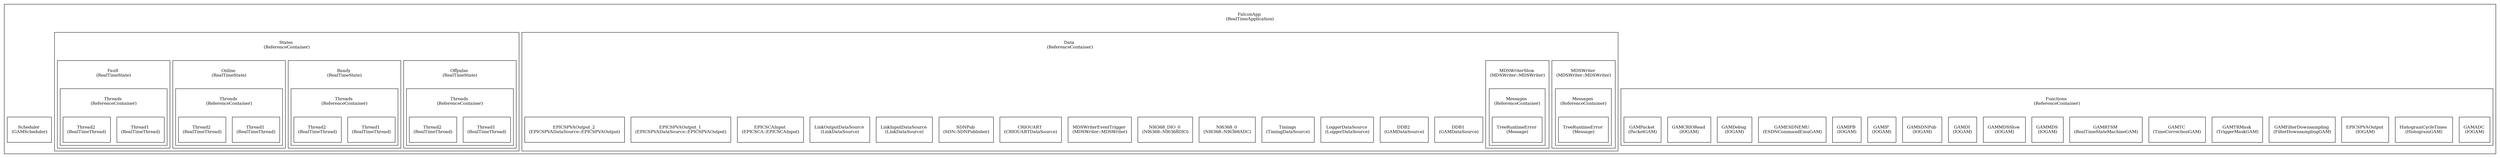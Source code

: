 digraph G {
bgcolor=white
subgraph cluster_FalconApp {
label=<<TABLE border="0" cellborder="0"><TR><TD width="60" height="60"><font point-size="12">FalconApp <BR/>(RealTimeApplication)</font></TD></TR></TABLE>>
subgraph cluster_FalconAppFunctions {
label=<<TABLE border="0" cellborder="0"><TR><TD width="60" height="60"><font point-size="12">Functions <BR/>(ReferenceContainer)</font></TD></TR></TABLE>>
FalconAppFunctionsGAMADC [shape=record, style=filled, fillcolor=white, color=black,label=<<TABLE border="0" cellborder="0"><TR><TD width="60" height="60"><font point-size="12">GAMADC <BR/>(IOGAM)</font></TD></TR></TABLE>>]
FalconAppFunctionsHistogramCycleTimes [shape=record, style=filled, fillcolor=white, color=black,label=<<TABLE border="0" cellborder="0"><TR><TD width="60" height="60"><font point-size="12">HistogramCycleTimes <BR/>(HistogramGAM)</font></TD></TR></TABLE>>]
FalconAppFunctionsEPICSPVAOutput [shape=record, style=filled, fillcolor=white, color=black,label=<<TABLE border="0" cellborder="0"><TR><TD width="60" height="60"><font point-size="12">EPICSPVAOutput <BR/>(IOGAM)</font></TD></TR></TABLE>>]
FalconAppFunctionsGAMFilterDownsampling [shape=record, style=filled, fillcolor=white, color=black,label=<<TABLE border="0" cellborder="0"><TR><TD width="60" height="60"><font point-size="12">GAMFilterDownsampling <BR/>(FilterDownsamplingGAM)</font></TD></TR></TABLE>>]
FalconAppFunctionsGAMTRMask [shape=record, style=filled, fillcolor=white, color=black,label=<<TABLE border="0" cellborder="0"><TR><TD width="60" height="60"><font point-size="12">GAMTRMask <BR/>(TriggerMaskGAM)</font></TD></TR></TABLE>>]
FalconAppFunctionsGAMTC [shape=record, style=filled, fillcolor=white, color=black,label=<<TABLE border="0" cellborder="0"><TR><TD width="60" height="60"><font point-size="12">GAMTC <BR/>(TimeCorrectionGAM)</font></TD></TR></TABLE>>]
FalconAppFunctionsGAMRTSM [shape=record, style=filled, fillcolor=white, color=black,label=<<TABLE border="0" cellborder="0"><TR><TD width="60" height="60"><font point-size="12">GAMRTSM <BR/>(RealTimeStateMachineGAM)</font></TD></TR></TABLE>>]
FalconAppFunctionsGAMMDS [shape=record, style=filled, fillcolor=white, color=black,label=<<TABLE border="0" cellborder="0"><TR><TD width="60" height="60"><font point-size="12">GAMMDS <BR/>(IOGAM)</font></TD></TR></TABLE>>]
FalconAppFunctionsGAMMDSSlow [shape=record, style=filled, fillcolor=white, color=black,label=<<TABLE border="0" cellborder="0"><TR><TD width="60" height="60"><font point-size="12">GAMMDSSlow <BR/>(IOGAM)</font></TD></TR></TABLE>>]
FalconAppFunctionsGAMDI [shape=record, style=filled, fillcolor=white, color=black,label=<<TABLE border="0" cellborder="0"><TR><TD width="60" height="60"><font point-size="12">GAMDI <BR/>(IOGAM)</font></TD></TR></TABLE>>]
FalconAppFunctionsGAMSDNPub [shape=record, style=filled, fillcolor=white, color=black,label=<<TABLE border="0" cellborder="0"><TR><TD width="60" height="60"><font point-size="12">GAMSDNPub <BR/>(IOGAM)</font></TD></TR></TABLE>>]
FalconAppFunctionsGAMIP [shape=record, style=filled, fillcolor=white, color=black,label=<<TABLE border="0" cellborder="0"><TR><TD width="60" height="60"><font point-size="12">GAMIP <BR/>(IOGAM)</font></TD></TR></TABLE>>]
FalconAppFunctionsGAMIPB [shape=record, style=filled, fillcolor=white, color=black,label=<<TABLE border="0" cellborder="0"><TR><TD width="60" height="60"><font point-size="12">GAMIPB <BR/>(IOGAM)</font></TD></TR></TABLE>>]
FalconAppFunctionsGAMESDNEMU [shape=record, style=filled, fillcolor=white, color=black,label=<<TABLE border="0" cellborder="0"><TR><TD width="60" height="60"><font point-size="12">GAMESDNEMU <BR/>(ESDNCommandEmuGAM)</font></TD></TR></TABLE>>]
FalconAppFunctionsGAMDebug [shape=record, style=filled, fillcolor=white, color=black,label=<<TABLE border="0" cellborder="0"><TR><TD width="60" height="60"><font point-size="12">GAMDebug <BR/>(IOGAM)</font></TD></TR></TABLE>>]
FalconAppFunctionsGAMCRIORead [shape=record, style=filled, fillcolor=white, color=black,label=<<TABLE border="0" cellborder="0"><TR><TD width="60" height="60"><font point-size="12">GAMCRIORead <BR/>(IOGAM)</font></TD></TR></TABLE>>]
FalconAppFunctionsGAMPacket [shape=record, style=filled, fillcolor=white, color=black,label=<<TABLE border="0" cellborder="0"><TR><TD width="60" height="60"><font point-size="12">GAMPacket <BR/>(PacketGAM)</font></TD></TR></TABLE>>]
}
subgraph cluster_FalconAppData {
label=<<TABLE border="0" cellborder="0"><TR><TD width="60" height="60"><font point-size="12">Data <BR/>(ReferenceContainer)</font></TD></TR></TABLE>>
FalconAppDataDDB1 [shape=record, style=filled, fillcolor=white, color=black,label=<<TABLE border="0" cellborder="0"><TR><TD width="60" height="60"><font point-size="12">DDB1 <BR/>(GAMDataSource)</font></TD></TR></TABLE>>]
FalconAppDataDDB2 [shape=record, style=filled, fillcolor=white, color=black,label=<<TABLE border="0" cellborder="0"><TR><TD width="60" height="60"><font point-size="12">DDB2 <BR/>(GAMDataSource)</font></TD></TR></TABLE>>]
FalconAppDataLoggerDataSource [shape=record, style=filled, fillcolor=white, color=black,label=<<TABLE border="0" cellborder="0"><TR><TD width="60" height="60"><font point-size="12">LoggerDataSource <BR/>(LoggerDataSource)</font></TD></TR></TABLE>>]
FalconAppDataTimings [shape=record, style=filled, fillcolor=white, color=black,label=<<TABLE border="0" cellborder="0"><TR><TD width="60" height="60"><font point-size="12">Timings <BR/>(TimingDataSource)</font></TD></TR></TABLE>>]
FalconAppDataNI6368_0 [shape=record, style=filled, fillcolor=white, color=black,label=<<TABLE border="0" cellborder="0"><TR><TD width="60" height="60"><font point-size="12">NI6368_0 <BR/>(NI6368::NI6368ADC)</font></TD></TR></TABLE>>]
FalconAppDataNI6368_DIO_0 [shape=record, style=filled, fillcolor=white, color=black,label=<<TABLE border="0" cellborder="0"><TR><TD width="60" height="60"><font point-size="12">NI6368_DIO_0 <BR/>(NI6368::NI6368DIO)</font></TD></TR></TABLE>>]
subgraph cluster_FalconAppDataMDSWriter {
label=<<TABLE border="0" cellborder="0"><TR><TD width="60" height="60"><font point-size="12">MDSWriter <BR/>(MDSWriter::MDSWriter)</font></TD></TR></TABLE>>
subgraph cluster_FalconAppDataMDSWriterMessages {
label=<<TABLE border="0" cellborder="0"><TR><TD width="60" height="60"><font point-size="12">Messages <BR/>(ReferenceContainer)</font></TD></TR></TABLE>>
FalconAppDataMDSWriterMessagesTreeRuntimeError [shape=record, style=filled, fillcolor=white, color=black,label=<<TABLE border="0" cellborder="0"><TR><TD width="60" height="60"><font point-size="12">TreeRuntimeError <BR/>(Message)</font></TD></TR></TABLE>>]
}
}
subgraph cluster_FalconAppDataMDSWriterSlow {
label=<<TABLE border="0" cellborder="0"><TR><TD width="60" height="60"><font point-size="12">MDSWriterSlow <BR/>(MDSWriter::MDSWriter)</font></TD></TR></TABLE>>
subgraph cluster_FalconAppDataMDSWriterSlowMessages {
label=<<TABLE border="0" cellborder="0"><TR><TD width="60" height="60"><font point-size="12">Messages <BR/>(ReferenceContainer)</font></TD></TR></TABLE>>
FalconAppDataMDSWriterSlowMessagesTreeRuntimeError [shape=record, style=filled, fillcolor=white, color=black,label=<<TABLE border="0" cellborder="0"><TR><TD width="60" height="60"><font point-size="12">TreeRuntimeError <BR/>(Message)</font></TD></TR></TABLE>>]
}
}
FalconAppDataMDSWriterEventTrigger [shape=record, style=filled, fillcolor=white, color=black,label=<<TABLE border="0" cellborder="0"><TR><TD width="60" height="60"><font point-size="12">MDSWriterEventTrigger <BR/>(MDSWriter::MDSWriter)</font></TD></TR></TABLE>>]
FalconAppDataCRIOUART [shape=record, style=filled, fillcolor=white, color=black,label=<<TABLE border="0" cellborder="0"><TR><TD width="60" height="60"><font point-size="12">CRIOUART <BR/>(CRIOUARTDataSource)</font></TD></TR></TABLE>>]
FalconAppDataSDNPub [shape=record, style=filled, fillcolor=white, color=black,label=<<TABLE border="0" cellborder="0"><TR><TD width="60" height="60"><font point-size="12">SDNPub <BR/>(SDN::SDNPublisher)</font></TD></TR></TABLE>>]
FalconAppDataLinkInputDataSource [shape=record, style=filled, fillcolor=white, color=black,label=<<TABLE border="0" cellborder="0"><TR><TD width="60" height="60"><font point-size="12">LinkInputDataSource <BR/>(LinkDataSource)</font></TD></TR></TABLE>>]
FalconAppDataLinkOutputDataSource [shape=record, style=filled, fillcolor=white, color=black,label=<<TABLE border="0" cellborder="0"><TR><TD width="60" height="60"><font point-size="12">LinkOutputDataSource <BR/>(LinkDataSource)</font></TD></TR></TABLE>>]
FalconAppDataEPICSCAInput [shape=record, style=filled, fillcolor=white, color=black,label=<<TABLE border="0" cellborder="0"><TR><TD width="60" height="60"><font point-size="12">EPICSCAInput <BR/>(EPICSCA::EPICSCAInput)</font></TD></TR></TABLE>>]
FalconAppDataEPICSPVAOutput_1 [shape=record, style=filled, fillcolor=white, color=black,label=<<TABLE border="0" cellborder="0"><TR><TD width="60" height="60"><font point-size="12">EPICSPVAOutput_1 <BR/>(EPICSPVADataSource::EPICSPVAOutput)</font></TD></TR></TABLE>>]
FalconAppDataEPICSPVAOutput_2 [shape=record, style=filled, fillcolor=white, color=black,label=<<TABLE border="0" cellborder="0"><TR><TD width="60" height="60"><font point-size="12">EPICSPVAOutput_2 <BR/>(EPICSPVADataSource::EPICSPVAOutput)</font></TD></TR></TABLE>>]
}
subgraph cluster_FalconAppStates {
label=<<TABLE border="0" cellborder="0"><TR><TD width="60" height="60"><font point-size="12">States <BR/>(ReferenceContainer)</font></TD></TR></TABLE>>
subgraph cluster_FalconAppStatesOffpulse {
label=<<TABLE border="0" cellborder="0"><TR><TD width="60" height="60"><font point-size="12">Offpulse <BR/>(RealTimeState)</font></TD></TR></TABLE>>
subgraph cluster_FalconAppStatesOffpulseThreads {
label=<<TABLE border="0" cellborder="0"><TR><TD width="60" height="60"><font point-size="12">Threads <BR/>(ReferenceContainer)</font></TD></TR></TABLE>>
FalconAppStatesOffpulseThreadsThread1 [shape=record, style=filled, fillcolor=white, color=black,label=<<TABLE border="0" cellborder="0"><TR><TD width="60" height="60"><font point-size="12">Thread1 <BR/>(RealTimeThread)</font></TD></TR></TABLE>>]
FalconAppStatesOffpulseThreadsThread2 [shape=record, style=filled, fillcolor=white, color=black,label=<<TABLE border="0" cellborder="0"><TR><TD width="60" height="60"><font point-size="12">Thread2 <BR/>(RealTimeThread)</font></TD></TR></TABLE>>]
}
}
subgraph cluster_FalconAppStatesReady {
label=<<TABLE border="0" cellborder="0"><TR><TD width="60" height="60"><font point-size="12">Ready <BR/>(RealTimeState)</font></TD></TR></TABLE>>
subgraph cluster_FalconAppStatesReadyThreads {
label=<<TABLE border="0" cellborder="0"><TR><TD width="60" height="60"><font point-size="12">Threads <BR/>(ReferenceContainer)</font></TD></TR></TABLE>>
FalconAppStatesReadyThreadsThread1 [shape=record, style=filled, fillcolor=white, color=black,label=<<TABLE border="0" cellborder="0"><TR><TD width="60" height="60"><font point-size="12">Thread1 <BR/>(RealTimeThread)</font></TD></TR></TABLE>>]
FalconAppStatesReadyThreadsThread2 [shape=record, style=filled, fillcolor=white, color=black,label=<<TABLE border="0" cellborder="0"><TR><TD width="60" height="60"><font point-size="12">Thread2 <BR/>(RealTimeThread)</font></TD></TR></TABLE>>]
}
}
subgraph cluster_FalconAppStatesOnline {
label=<<TABLE border="0" cellborder="0"><TR><TD width="60" height="60"><font point-size="12">Online <BR/>(RealTimeState)</font></TD></TR></TABLE>>
subgraph cluster_FalconAppStatesOnlineThreads {
label=<<TABLE border="0" cellborder="0"><TR><TD width="60" height="60"><font point-size="12">Threads <BR/>(ReferenceContainer)</font></TD></TR></TABLE>>
FalconAppStatesOnlineThreadsThread1 [shape=record, style=filled, fillcolor=white, color=black,label=<<TABLE border="0" cellborder="0"><TR><TD width="60" height="60"><font point-size="12">Thread1 <BR/>(RealTimeThread)</font></TD></TR></TABLE>>]
FalconAppStatesOnlineThreadsThread2 [shape=record, style=filled, fillcolor=white, color=black,label=<<TABLE border="0" cellborder="0"><TR><TD width="60" height="60"><font point-size="12">Thread2 <BR/>(RealTimeThread)</font></TD></TR></TABLE>>]
}
}
subgraph cluster_FalconAppStatesFault {
label=<<TABLE border="0" cellborder="0"><TR><TD width="60" height="60"><font point-size="12">Fault <BR/>(RealTimeState)</font></TD></TR></TABLE>>
subgraph cluster_FalconAppStatesFaultThreads {
label=<<TABLE border="0" cellborder="0"><TR><TD width="60" height="60"><font point-size="12">Threads <BR/>(ReferenceContainer)</font></TD></TR></TABLE>>
FalconAppStatesFaultThreadsThread1 [shape=record, style=filled, fillcolor=white, color=black,label=<<TABLE border="0" cellborder="0"><TR><TD width="60" height="60"><font point-size="12">Thread1 <BR/>(RealTimeThread)</font></TD></TR></TABLE>>]
FalconAppStatesFaultThreadsThread2 [shape=record, style=filled, fillcolor=white, color=black,label=<<TABLE border="0" cellborder="0"><TR><TD width="60" height="60"><font point-size="12">Thread2 <BR/>(RealTimeThread)</font></TD></TR></TABLE>>]
}
}
}
FalconAppScheduler [shape=record, style=filled, fillcolor=white, color=black,label=<<TABLE border="0" cellborder="0"><TR><TD width="60" height="60"><font point-size="12">Scheduler <BR/>(GAMScheduler)</font></TD></TR></TABLE>>]
}
}
